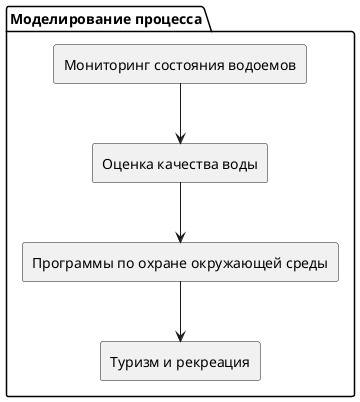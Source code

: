 @startuml
package "Моделирование процесса" {
    rectangle "Мониторинг состояния водоемов" as Process1
    rectangle "Оценка качества воды" as Process2
    rectangle "Программы по охране окружающей среды" as Process3
    rectangle "Туризм и рекреация" as Process4

    Process1 --> Process2
    Process2 --> Process3
    Process3 --> Process4
}
@enduml

